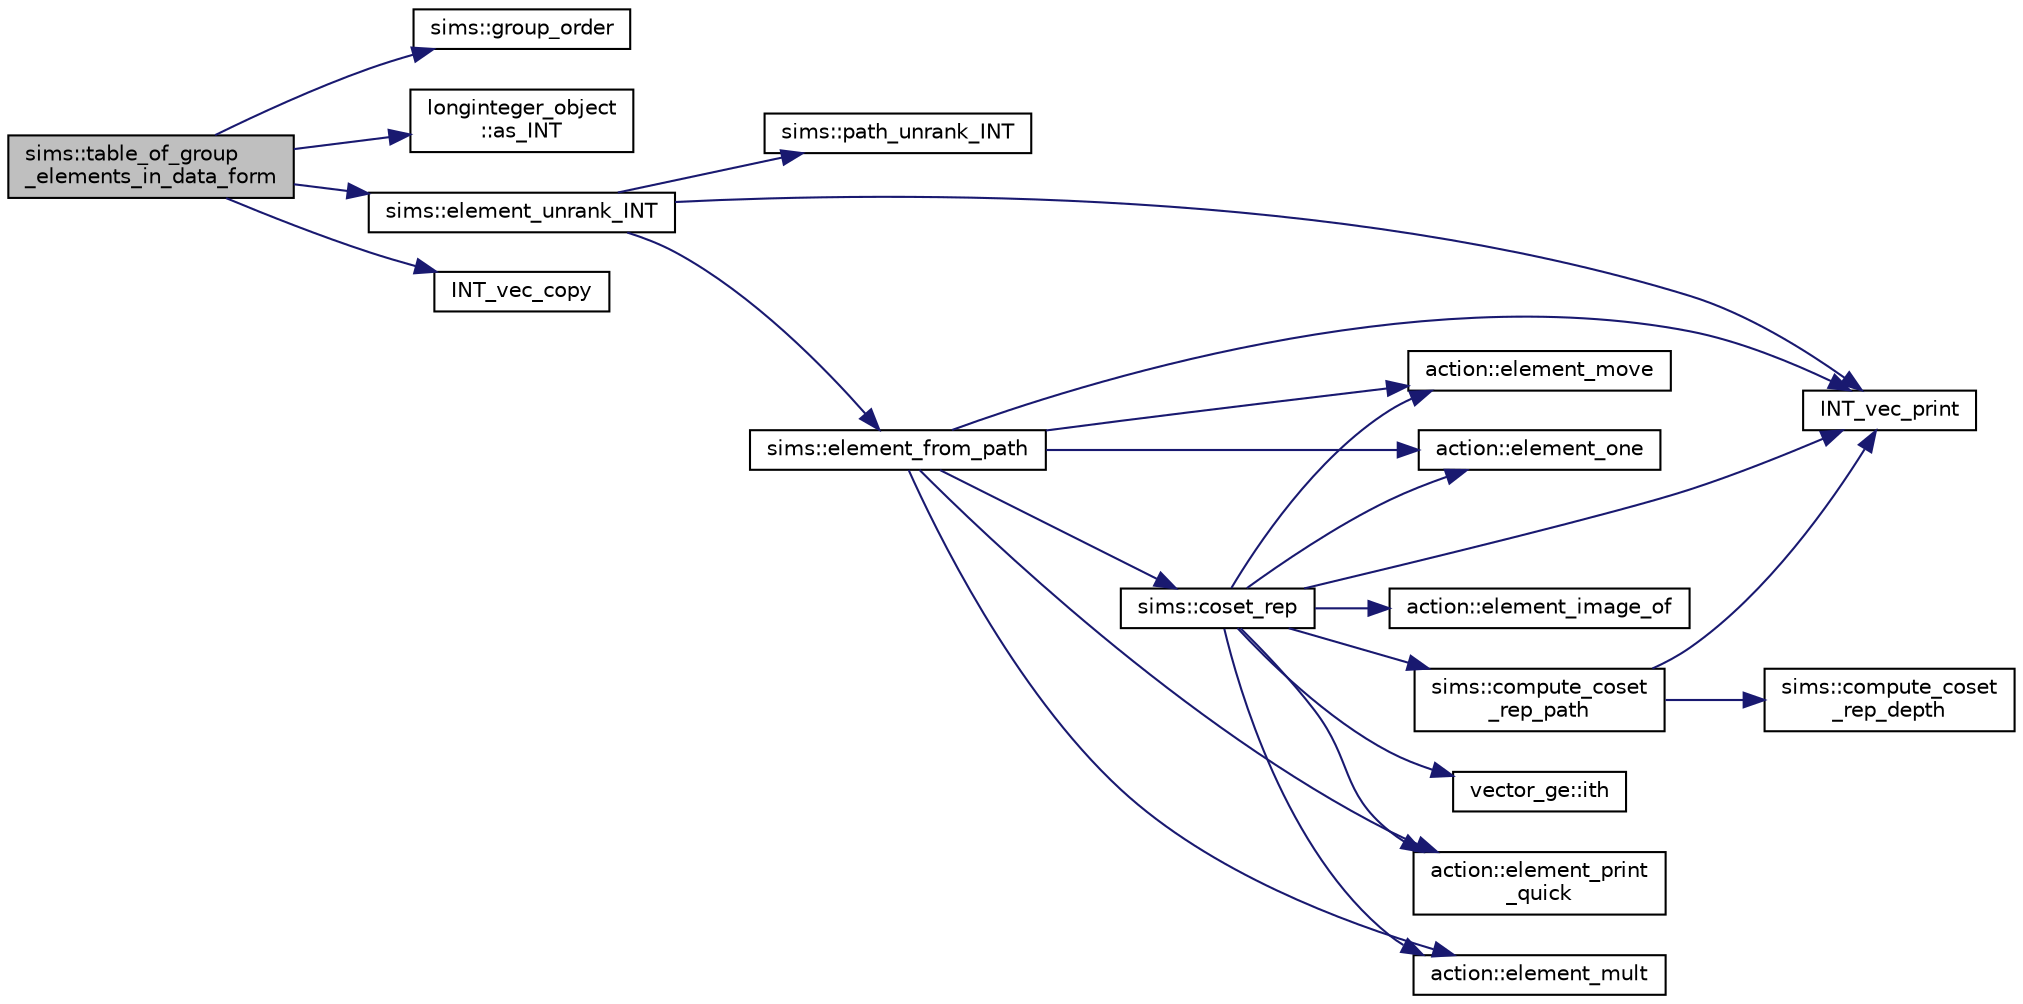 digraph "sims::table_of_group_elements_in_data_form"
{
  edge [fontname="Helvetica",fontsize="10",labelfontname="Helvetica",labelfontsize="10"];
  node [fontname="Helvetica",fontsize="10",shape=record];
  rankdir="LR";
  Node10965 [label="sims::table_of_group\l_elements_in_data_form",height=0.2,width=0.4,color="black", fillcolor="grey75", style="filled", fontcolor="black"];
  Node10965 -> Node10966 [color="midnightblue",fontsize="10",style="solid",fontname="Helvetica"];
  Node10966 [label="sims::group_order",height=0.2,width=0.4,color="black", fillcolor="white", style="filled",URL="$d9/df3/classsims.html#aa442445175656570fa35febbe790efad"];
  Node10965 -> Node10967 [color="midnightblue",fontsize="10",style="solid",fontname="Helvetica"];
  Node10967 [label="longinteger_object\l::as_INT",height=0.2,width=0.4,color="black", fillcolor="white", style="filled",URL="$dd/d7e/classlonginteger__object.html#afb992d4679a6741acc63c8bcba27971e"];
  Node10965 -> Node10968 [color="midnightblue",fontsize="10",style="solid",fontname="Helvetica"];
  Node10968 [label="sims::element_unrank_INT",height=0.2,width=0.4,color="black", fillcolor="white", style="filled",URL="$d9/df3/classsims.html#a435d84bb7bf7292f14593b2a4344151f"];
  Node10968 -> Node10969 [color="midnightblue",fontsize="10",style="solid",fontname="Helvetica"];
  Node10969 [label="sims::path_unrank_INT",height=0.2,width=0.4,color="black", fillcolor="white", style="filled",URL="$d9/df3/classsims.html#a8ae2ffa971c2aac809d83c18e4e91926"];
  Node10968 -> Node10970 [color="midnightblue",fontsize="10",style="solid",fontname="Helvetica"];
  Node10970 [label="INT_vec_print",height=0.2,width=0.4,color="black", fillcolor="white", style="filled",URL="$df/dbf/sajeeb_8_c.html#a79a5901af0b47dd0d694109543c027fe"];
  Node10968 -> Node10971 [color="midnightblue",fontsize="10",style="solid",fontname="Helvetica"];
  Node10971 [label="sims::element_from_path",height=0.2,width=0.4,color="black", fillcolor="white", style="filled",URL="$d9/df3/classsims.html#a4a9bc25b1b8e61ba34d6d3d9f9fb8ab8"];
  Node10971 -> Node10970 [color="midnightblue",fontsize="10",style="solid",fontname="Helvetica"];
  Node10971 -> Node10972 [color="midnightblue",fontsize="10",style="solid",fontname="Helvetica"];
  Node10972 [label="action::element_one",height=0.2,width=0.4,color="black", fillcolor="white", style="filled",URL="$d2/d86/classaction.html#a780a105daf04d6d1fe7e2f63b3c88e3b"];
  Node10971 -> Node10973 [color="midnightblue",fontsize="10",style="solid",fontname="Helvetica"];
  Node10973 [label="sims::coset_rep",height=0.2,width=0.4,color="black", fillcolor="white", style="filled",URL="$d9/df3/classsims.html#a3d669dba4d005cd2399388f27f44cd04"];
  Node10973 -> Node10974 [color="midnightblue",fontsize="10",style="solid",fontname="Helvetica"];
  Node10974 [label="sims::compute_coset\l_rep_path",height=0.2,width=0.4,color="black", fillcolor="white", style="filled",URL="$d9/df3/classsims.html#a22a53a24eb86dcfe54cb3588776a4d96"];
  Node10974 -> Node10975 [color="midnightblue",fontsize="10",style="solid",fontname="Helvetica"];
  Node10975 [label="sims::compute_coset\l_rep_depth",height=0.2,width=0.4,color="black", fillcolor="white", style="filled",URL="$d9/df3/classsims.html#abfeb782bd253f1df5253486afb120f6f"];
  Node10974 -> Node10970 [color="midnightblue",fontsize="10",style="solid",fontname="Helvetica"];
  Node10973 -> Node10970 [color="midnightblue",fontsize="10",style="solid",fontname="Helvetica"];
  Node10973 -> Node10972 [color="midnightblue",fontsize="10",style="solid",fontname="Helvetica"];
  Node10973 -> Node10976 [color="midnightblue",fontsize="10",style="solid",fontname="Helvetica"];
  Node10976 [label="vector_ge::ith",height=0.2,width=0.4,color="black", fillcolor="white", style="filled",URL="$d4/d6e/classvector__ge.html#a1ff002e8b746a9beb119d57dcd4a15ff"];
  Node10973 -> Node10977 [color="midnightblue",fontsize="10",style="solid",fontname="Helvetica"];
  Node10977 [label="action::element_print\l_quick",height=0.2,width=0.4,color="black", fillcolor="white", style="filled",URL="$d2/d86/classaction.html#a4844680cf6750396f76494a28655265b"];
  Node10973 -> Node10978 [color="midnightblue",fontsize="10",style="solid",fontname="Helvetica"];
  Node10978 [label="action::element_mult",height=0.2,width=0.4,color="black", fillcolor="white", style="filled",URL="$d2/d86/classaction.html#ae9e36b2cae1f0f7bd7144097fa9a34b3"];
  Node10973 -> Node10979 [color="midnightblue",fontsize="10",style="solid",fontname="Helvetica"];
  Node10979 [label="action::element_move",height=0.2,width=0.4,color="black", fillcolor="white", style="filled",URL="$d2/d86/classaction.html#a550947491bbb534d3d7951f50198a874"];
  Node10973 -> Node10980 [color="midnightblue",fontsize="10",style="solid",fontname="Helvetica"];
  Node10980 [label="action::element_image_of",height=0.2,width=0.4,color="black", fillcolor="white", style="filled",URL="$d2/d86/classaction.html#ae09559d4537a048fc860f8a74a31393d"];
  Node10971 -> Node10977 [color="midnightblue",fontsize="10",style="solid",fontname="Helvetica"];
  Node10971 -> Node10978 [color="midnightblue",fontsize="10",style="solid",fontname="Helvetica"];
  Node10971 -> Node10979 [color="midnightblue",fontsize="10",style="solid",fontname="Helvetica"];
  Node10965 -> Node10981 [color="midnightblue",fontsize="10",style="solid",fontname="Helvetica"];
  Node10981 [label="INT_vec_copy",height=0.2,width=0.4,color="black", fillcolor="white", style="filled",URL="$df/dbf/sajeeb_8_c.html#ac2d875e27e009af6ec04d17254d11075"];
}
